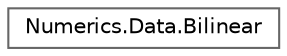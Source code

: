 digraph "Graphical Class Hierarchy"
{
 // LATEX_PDF_SIZE
  bgcolor="transparent";
  edge [fontname=Helvetica,fontsize=10,labelfontname=Helvetica,labelfontsize=10];
  node [fontname=Helvetica,fontsize=10,shape=box,height=0.2,width=0.4];
  rankdir="LR";
  Node0 [id="Node000000",label="Numerics.Data.Bilinear",height=0.2,width=0.4,color="grey40", fillcolor="white", style="filled",URL="$class_numerics_1_1_data_1_1_bilinear.html",tooltip="A class for bilinear interpolation."];
}
